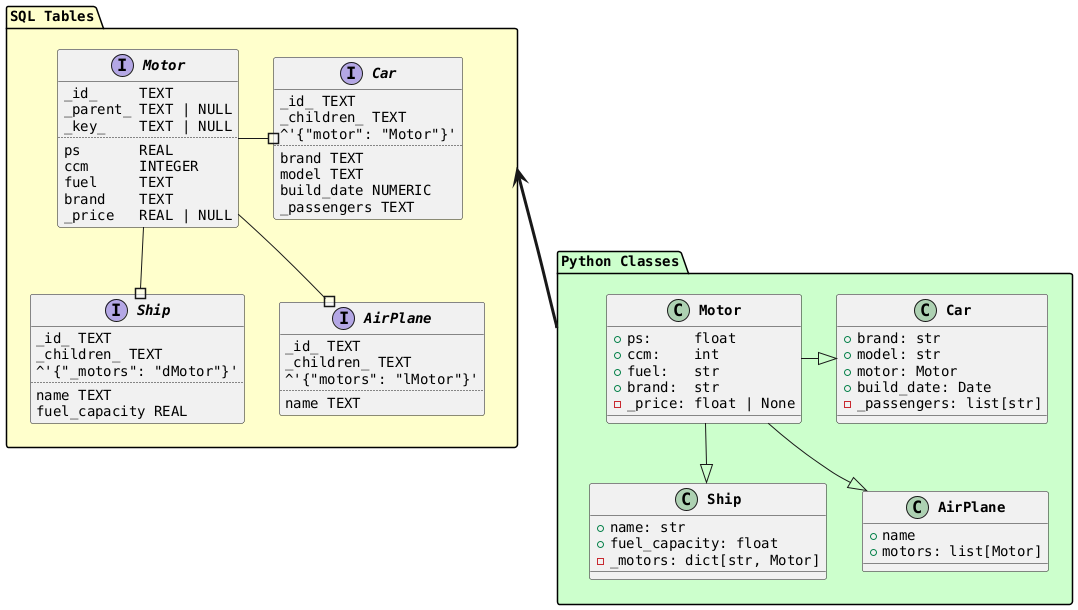 @startuml conversion_example

skinparam {
    DefaultFontName monospaced
    BackgroundColor #ffffff80
    ClassStereotypeFontStyle bold
    ClassFontStyle bold
    TitleFontSize 16
}

package "Python Classes" as Python #cfc {
    class Car {
        + brand: str
        + model: str
        + motor: Motor
        + build_date: Date
        - _passengers: list[str]
    }

    class Ship {
        + name: str
        + fuel_capacity: float
        - _motors: dict[str, Motor]
    }

    class AirPlane {
        + name
        + motors: list[Motor]
    }

    class Motor {
        + ps:     float
        + ccm:    int
        + fuel:   str
        + brand:  str
        - _price: float | None
    }

    Motor -right-|> Car
    Motor --|> Ship
    Motor --|> AirPlane
}

package "SQL Tables" as SQL #ffc {
    interface "Car" as TCar {
        _id_ TEXT
        _children_ TEXT
            ^'{"motor": "Motor"}'
        ..
        brand TEXT
        model TEXT
        build_date NUMERIC
        _passengers TEXT
    }

    interface "Ship" as TShip {
        _id_ TEXT
        _children_ TEXT
            ^'{"_motors": "dMotor"}'
        ..
        name TEXT
        fuel_capacity REAL
    }

    interface "AirPlane" as TAirPlane {
        _id_ TEXT
        _children_ TEXT
            ^'{"motors": "lMotor"}'
        ..
        name TEXT
    }

    interface "Motor" as TMotor {
        _id_     TEXT
        _parent_ TEXT | NULL
        _key_    TEXT | NULL
        ..
        ps       REAL
        ccm      INTEGER
        fuel     TEXT
        brand    TEXT
        _price   REAL | NULL
    }

    TMotor -right-# TCar
    TMotor --# TShip
    TMotor --# TAirPlane
}

Python -[thickness=3]up-> SQL

@enduml
